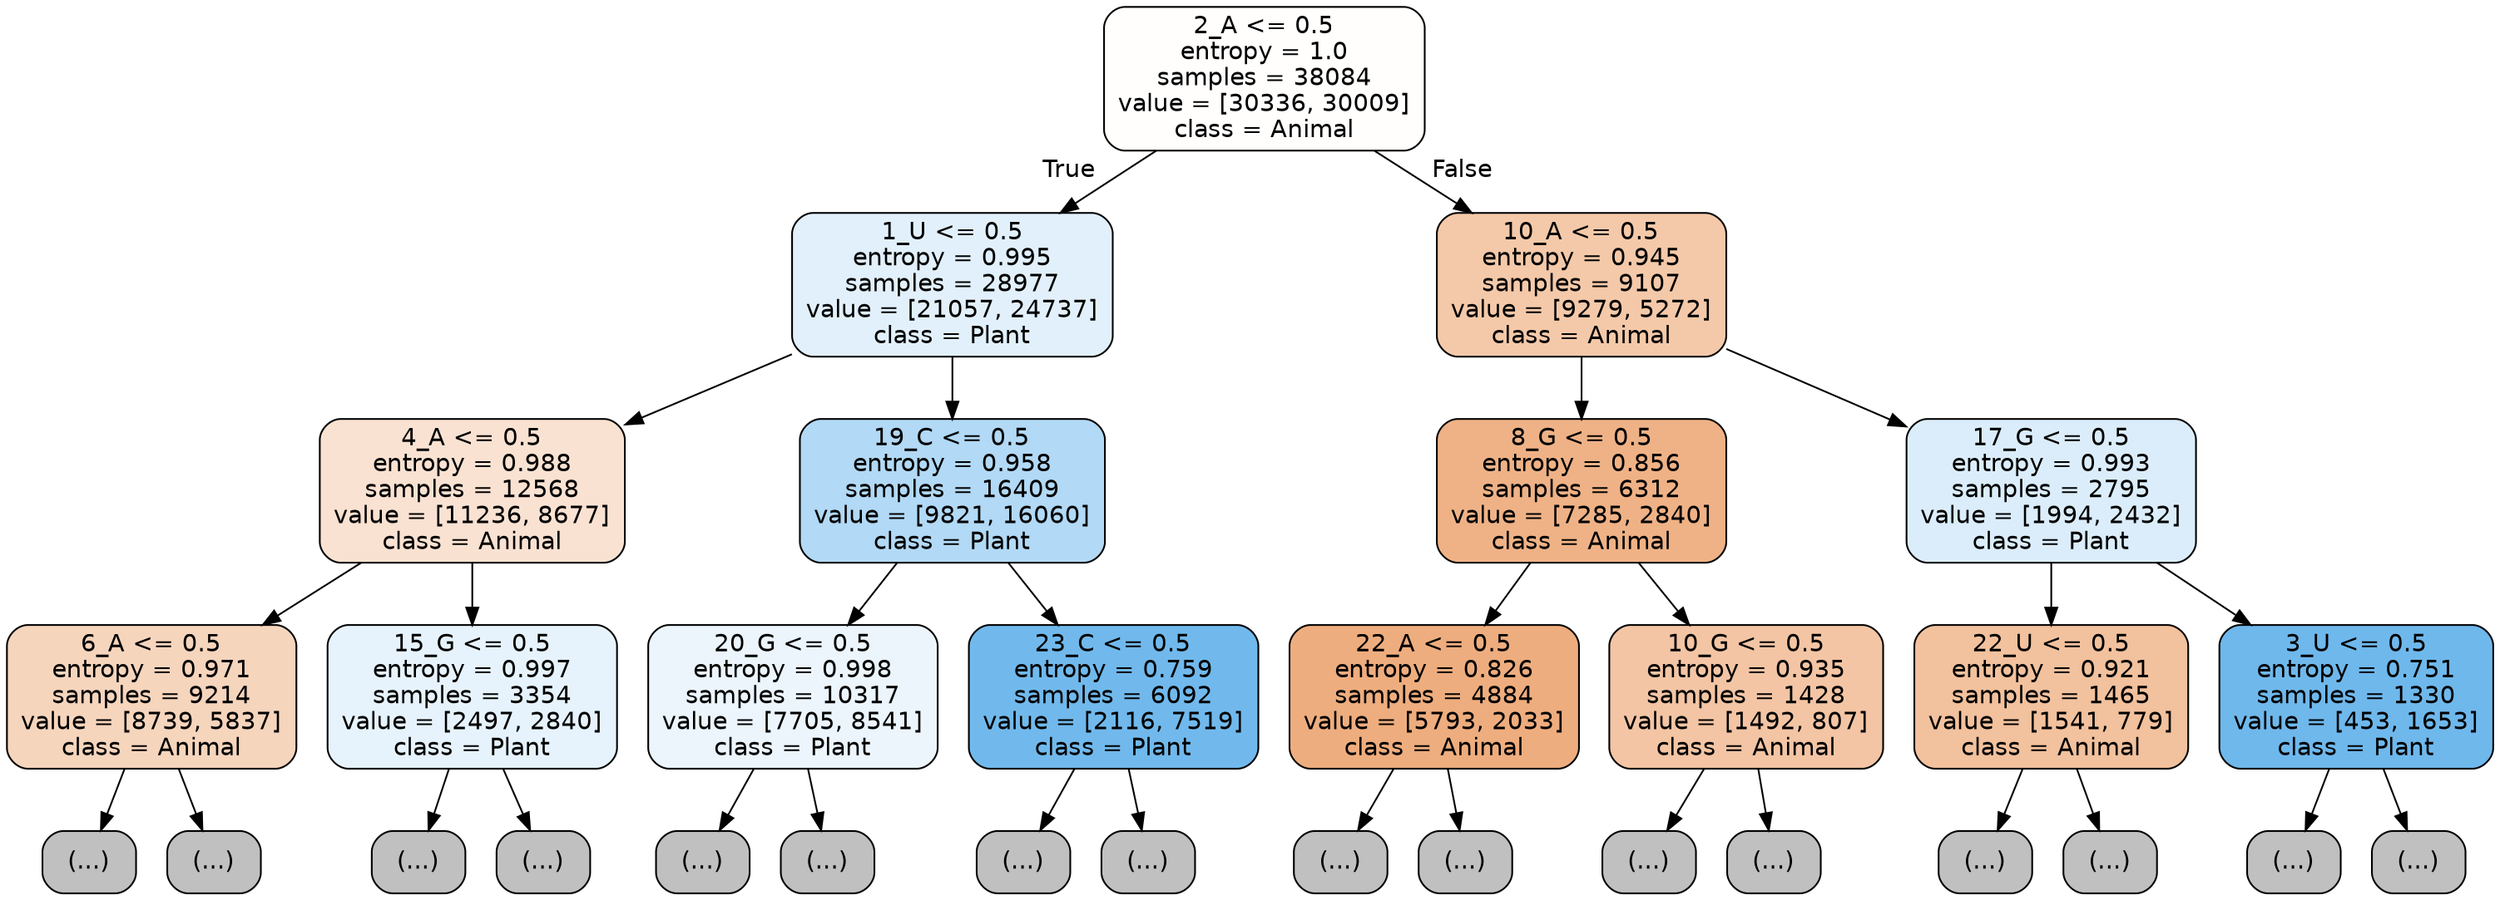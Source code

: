 digraph Tree {
node [shape=box, style="filled, rounded", color="black", fontname="helvetica"] ;
edge [fontname="helvetica"] ;
0 [label="2_A <= 0.5\nentropy = 1.0\nsamples = 38084\nvalue = [30336, 30009]\nclass = Animal", fillcolor="#fffefd"] ;
1 [label="1_U <= 0.5\nentropy = 0.995\nsamples = 28977\nvalue = [21057, 24737]\nclass = Plant", fillcolor="#e2f0fb"] ;
0 -> 1 [labeldistance=2.5, labelangle=45, headlabel="True"] ;
2 [label="4_A <= 0.5\nentropy = 0.988\nsamples = 12568\nvalue = [11236, 8677]\nclass = Animal", fillcolor="#f9e2d2"] ;
1 -> 2 ;
3 [label="6_A <= 0.5\nentropy = 0.971\nsamples = 9214\nvalue = [8739, 5837]\nclass = Animal", fillcolor="#f6d5bd"] ;
2 -> 3 ;
4 [label="(...)", fillcolor="#C0C0C0"] ;
3 -> 4 ;
4089 [label="(...)", fillcolor="#C0C0C0"] ;
3 -> 4089 ;
5210 [label="15_G <= 0.5\nentropy = 0.997\nsamples = 3354\nvalue = [2497, 2840]\nclass = Plant", fillcolor="#e7f3fc"] ;
2 -> 5210 ;
5211 [label="(...)", fillcolor="#C0C0C0"] ;
5210 -> 5211 ;
6302 [label="(...)", fillcolor="#C0C0C0"] ;
5210 -> 6302 ;
6761 [label="19_C <= 0.5\nentropy = 0.958\nsamples = 16409\nvalue = [9821, 16060]\nclass = Plant", fillcolor="#b2d9f5"] ;
1 -> 6761 ;
6762 [label="20_G <= 0.5\nentropy = 0.998\nsamples = 10317\nvalue = [7705, 8541]\nclass = Plant", fillcolor="#ecf5fc"] ;
6761 -> 6762 ;
6763 [label="(...)", fillcolor="#C0C0C0"] ;
6762 -> 6763 ;
10004 [label="(...)", fillcolor="#C0C0C0"] ;
6762 -> 10004 ;
11279 [label="23_C <= 0.5\nentropy = 0.759\nsamples = 6092\nvalue = [2116, 7519]\nclass = Plant", fillcolor="#71b9ec"] ;
6761 -> 11279 ;
11280 [label="(...)", fillcolor="#C0C0C0"] ;
11279 -> 11280 ;
12697 [label="(...)", fillcolor="#C0C0C0"] ;
11279 -> 12697 ;
12752 [label="10_A <= 0.5\nentropy = 0.945\nsamples = 9107\nvalue = [9279, 5272]\nclass = Animal", fillcolor="#f4c9a9"] ;
0 -> 12752 [labeldistance=2.5, labelangle=-45, headlabel="False"] ;
12753 [label="8_G <= 0.5\nentropy = 0.856\nsamples = 6312\nvalue = [7285, 2840]\nclass = Animal", fillcolor="#efb286"] ;
12752 -> 12753 ;
12754 [label="22_A <= 0.5\nentropy = 0.826\nsamples = 4884\nvalue = [5793, 2033]\nclass = Animal", fillcolor="#eead7e"] ;
12753 -> 12754 ;
12755 [label="(...)", fillcolor="#C0C0C0"] ;
12754 -> 12755 ;
14770 [label="(...)", fillcolor="#C0C0C0"] ;
12754 -> 14770 ;
15017 [label="10_G <= 0.5\nentropy = 0.935\nsamples = 1428\nvalue = [1492, 807]\nclass = Animal", fillcolor="#f3c5a4"] ;
12753 -> 15017 ;
15018 [label="(...)", fillcolor="#C0C0C0"] ;
15017 -> 15018 ;
15555 [label="(...)", fillcolor="#C0C0C0"] ;
15017 -> 15555 ;
15824 [label="17_G <= 0.5\nentropy = 0.993\nsamples = 2795\nvalue = [1994, 2432]\nclass = Plant", fillcolor="#dbedfa"] ;
12752 -> 15824 ;
15825 [label="22_U <= 0.5\nentropy = 0.921\nsamples = 1465\nvalue = [1541, 779]\nclass = Animal", fillcolor="#f2c19d"] ;
15824 -> 15825 ;
15826 [label="(...)", fillcolor="#C0C0C0"] ;
15825 -> 15826 ;
16475 [label="(...)", fillcolor="#C0C0C0"] ;
15825 -> 16475 ;
16546 [label="3_U <= 0.5\nentropy = 0.751\nsamples = 1330\nvalue = [453, 1653]\nclass = Plant", fillcolor="#6fb8ec"] ;
15824 -> 16546 ;
16547 [label="(...)", fillcolor="#C0C0C0"] ;
16546 -> 16547 ;
16776 [label="(...)", fillcolor="#C0C0C0"] ;
16546 -> 16776 ;
}